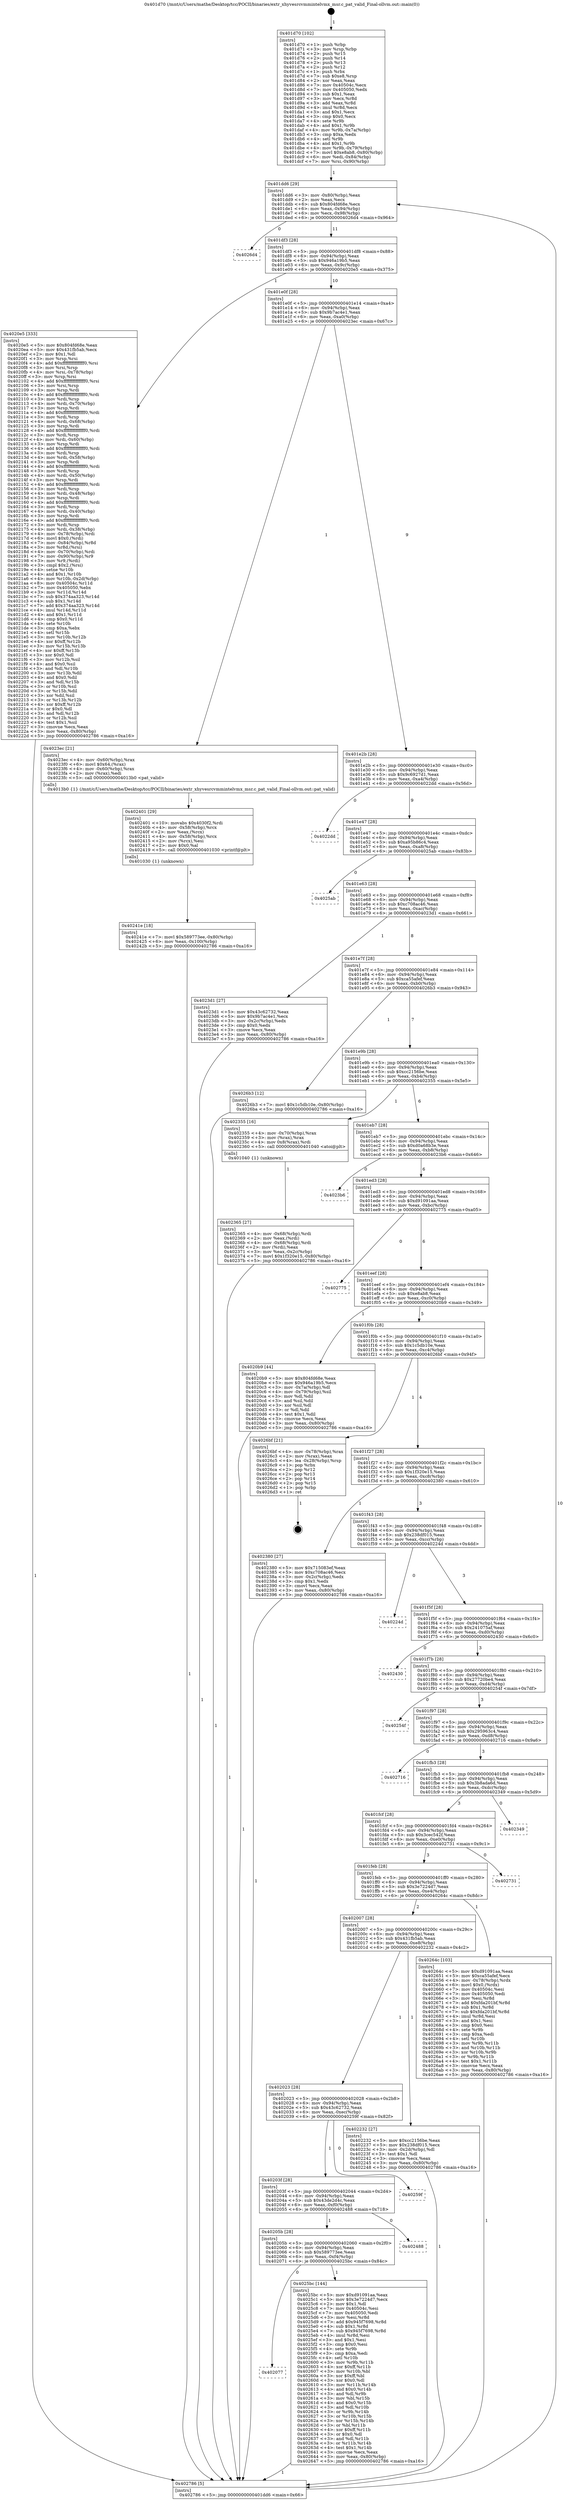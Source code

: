digraph "0x401d70" {
  label = "0x401d70 (/mnt/c/Users/mathe/Desktop/tcc/POCII/binaries/extr_xhyvesrcvmmintelvmx_msr.c_pat_valid_Final-ollvm.out::main(0))"
  labelloc = "t"
  node[shape=record]

  Entry [label="",width=0.3,height=0.3,shape=circle,fillcolor=black,style=filled]
  "0x401dd6" [label="{
     0x401dd6 [29]\l
     | [instrs]\l
     &nbsp;&nbsp;0x401dd6 \<+3\>: mov -0x80(%rbp),%eax\l
     &nbsp;&nbsp;0x401dd9 \<+2\>: mov %eax,%ecx\l
     &nbsp;&nbsp;0x401ddb \<+6\>: sub $0x804fd68e,%ecx\l
     &nbsp;&nbsp;0x401de1 \<+6\>: mov %eax,-0x94(%rbp)\l
     &nbsp;&nbsp;0x401de7 \<+6\>: mov %ecx,-0x98(%rbp)\l
     &nbsp;&nbsp;0x401ded \<+6\>: je 00000000004026d4 \<main+0x964\>\l
  }"]
  "0x4026d4" [label="{
     0x4026d4\l
  }", style=dashed]
  "0x401df3" [label="{
     0x401df3 [28]\l
     | [instrs]\l
     &nbsp;&nbsp;0x401df3 \<+5\>: jmp 0000000000401df8 \<main+0x88\>\l
     &nbsp;&nbsp;0x401df8 \<+6\>: mov -0x94(%rbp),%eax\l
     &nbsp;&nbsp;0x401dfe \<+5\>: sub $0x946a19b5,%eax\l
     &nbsp;&nbsp;0x401e03 \<+6\>: mov %eax,-0x9c(%rbp)\l
     &nbsp;&nbsp;0x401e09 \<+6\>: je 00000000004020e5 \<main+0x375\>\l
  }"]
  Exit [label="",width=0.3,height=0.3,shape=circle,fillcolor=black,style=filled,peripheries=2]
  "0x4020e5" [label="{
     0x4020e5 [333]\l
     | [instrs]\l
     &nbsp;&nbsp;0x4020e5 \<+5\>: mov $0x804fd68e,%eax\l
     &nbsp;&nbsp;0x4020ea \<+5\>: mov $0x431fb5ab,%ecx\l
     &nbsp;&nbsp;0x4020ef \<+2\>: mov $0x1,%dl\l
     &nbsp;&nbsp;0x4020f1 \<+3\>: mov %rsp,%rsi\l
     &nbsp;&nbsp;0x4020f4 \<+4\>: add $0xfffffffffffffff0,%rsi\l
     &nbsp;&nbsp;0x4020f8 \<+3\>: mov %rsi,%rsp\l
     &nbsp;&nbsp;0x4020fb \<+4\>: mov %rsi,-0x78(%rbp)\l
     &nbsp;&nbsp;0x4020ff \<+3\>: mov %rsp,%rsi\l
     &nbsp;&nbsp;0x402102 \<+4\>: add $0xfffffffffffffff0,%rsi\l
     &nbsp;&nbsp;0x402106 \<+3\>: mov %rsi,%rsp\l
     &nbsp;&nbsp;0x402109 \<+3\>: mov %rsp,%rdi\l
     &nbsp;&nbsp;0x40210c \<+4\>: add $0xfffffffffffffff0,%rdi\l
     &nbsp;&nbsp;0x402110 \<+3\>: mov %rdi,%rsp\l
     &nbsp;&nbsp;0x402113 \<+4\>: mov %rdi,-0x70(%rbp)\l
     &nbsp;&nbsp;0x402117 \<+3\>: mov %rsp,%rdi\l
     &nbsp;&nbsp;0x40211a \<+4\>: add $0xfffffffffffffff0,%rdi\l
     &nbsp;&nbsp;0x40211e \<+3\>: mov %rdi,%rsp\l
     &nbsp;&nbsp;0x402121 \<+4\>: mov %rdi,-0x68(%rbp)\l
     &nbsp;&nbsp;0x402125 \<+3\>: mov %rsp,%rdi\l
     &nbsp;&nbsp;0x402128 \<+4\>: add $0xfffffffffffffff0,%rdi\l
     &nbsp;&nbsp;0x40212c \<+3\>: mov %rdi,%rsp\l
     &nbsp;&nbsp;0x40212f \<+4\>: mov %rdi,-0x60(%rbp)\l
     &nbsp;&nbsp;0x402133 \<+3\>: mov %rsp,%rdi\l
     &nbsp;&nbsp;0x402136 \<+4\>: add $0xfffffffffffffff0,%rdi\l
     &nbsp;&nbsp;0x40213a \<+3\>: mov %rdi,%rsp\l
     &nbsp;&nbsp;0x40213d \<+4\>: mov %rdi,-0x58(%rbp)\l
     &nbsp;&nbsp;0x402141 \<+3\>: mov %rsp,%rdi\l
     &nbsp;&nbsp;0x402144 \<+4\>: add $0xfffffffffffffff0,%rdi\l
     &nbsp;&nbsp;0x402148 \<+3\>: mov %rdi,%rsp\l
     &nbsp;&nbsp;0x40214b \<+4\>: mov %rdi,-0x50(%rbp)\l
     &nbsp;&nbsp;0x40214f \<+3\>: mov %rsp,%rdi\l
     &nbsp;&nbsp;0x402152 \<+4\>: add $0xfffffffffffffff0,%rdi\l
     &nbsp;&nbsp;0x402156 \<+3\>: mov %rdi,%rsp\l
     &nbsp;&nbsp;0x402159 \<+4\>: mov %rdi,-0x48(%rbp)\l
     &nbsp;&nbsp;0x40215d \<+3\>: mov %rsp,%rdi\l
     &nbsp;&nbsp;0x402160 \<+4\>: add $0xfffffffffffffff0,%rdi\l
     &nbsp;&nbsp;0x402164 \<+3\>: mov %rdi,%rsp\l
     &nbsp;&nbsp;0x402167 \<+4\>: mov %rdi,-0x40(%rbp)\l
     &nbsp;&nbsp;0x40216b \<+3\>: mov %rsp,%rdi\l
     &nbsp;&nbsp;0x40216e \<+4\>: add $0xfffffffffffffff0,%rdi\l
     &nbsp;&nbsp;0x402172 \<+3\>: mov %rdi,%rsp\l
     &nbsp;&nbsp;0x402175 \<+4\>: mov %rdi,-0x38(%rbp)\l
     &nbsp;&nbsp;0x402179 \<+4\>: mov -0x78(%rbp),%rdi\l
     &nbsp;&nbsp;0x40217d \<+6\>: movl $0x0,(%rdi)\l
     &nbsp;&nbsp;0x402183 \<+7\>: mov -0x84(%rbp),%r8d\l
     &nbsp;&nbsp;0x40218a \<+3\>: mov %r8d,(%rsi)\l
     &nbsp;&nbsp;0x40218d \<+4\>: mov -0x70(%rbp),%rdi\l
     &nbsp;&nbsp;0x402191 \<+7\>: mov -0x90(%rbp),%r9\l
     &nbsp;&nbsp;0x402198 \<+3\>: mov %r9,(%rdi)\l
     &nbsp;&nbsp;0x40219b \<+3\>: cmpl $0x2,(%rsi)\l
     &nbsp;&nbsp;0x40219e \<+4\>: setne %r10b\l
     &nbsp;&nbsp;0x4021a2 \<+4\>: and $0x1,%r10b\l
     &nbsp;&nbsp;0x4021a6 \<+4\>: mov %r10b,-0x2d(%rbp)\l
     &nbsp;&nbsp;0x4021aa \<+8\>: mov 0x40504c,%r11d\l
     &nbsp;&nbsp;0x4021b2 \<+7\>: mov 0x405050,%ebx\l
     &nbsp;&nbsp;0x4021b9 \<+3\>: mov %r11d,%r14d\l
     &nbsp;&nbsp;0x4021bc \<+7\>: sub $0x374aa323,%r14d\l
     &nbsp;&nbsp;0x4021c3 \<+4\>: sub $0x1,%r14d\l
     &nbsp;&nbsp;0x4021c7 \<+7\>: add $0x374aa323,%r14d\l
     &nbsp;&nbsp;0x4021ce \<+4\>: imul %r14d,%r11d\l
     &nbsp;&nbsp;0x4021d2 \<+4\>: and $0x1,%r11d\l
     &nbsp;&nbsp;0x4021d6 \<+4\>: cmp $0x0,%r11d\l
     &nbsp;&nbsp;0x4021da \<+4\>: sete %r10b\l
     &nbsp;&nbsp;0x4021de \<+3\>: cmp $0xa,%ebx\l
     &nbsp;&nbsp;0x4021e1 \<+4\>: setl %r15b\l
     &nbsp;&nbsp;0x4021e5 \<+3\>: mov %r10b,%r12b\l
     &nbsp;&nbsp;0x4021e8 \<+4\>: xor $0xff,%r12b\l
     &nbsp;&nbsp;0x4021ec \<+3\>: mov %r15b,%r13b\l
     &nbsp;&nbsp;0x4021ef \<+4\>: xor $0xff,%r13b\l
     &nbsp;&nbsp;0x4021f3 \<+3\>: xor $0x0,%dl\l
     &nbsp;&nbsp;0x4021f6 \<+3\>: mov %r12b,%sil\l
     &nbsp;&nbsp;0x4021f9 \<+4\>: and $0x0,%sil\l
     &nbsp;&nbsp;0x4021fd \<+3\>: and %dl,%r10b\l
     &nbsp;&nbsp;0x402200 \<+3\>: mov %r13b,%dil\l
     &nbsp;&nbsp;0x402203 \<+4\>: and $0x0,%dil\l
     &nbsp;&nbsp;0x402207 \<+3\>: and %dl,%r15b\l
     &nbsp;&nbsp;0x40220a \<+3\>: or %r10b,%sil\l
     &nbsp;&nbsp;0x40220d \<+3\>: or %r15b,%dil\l
     &nbsp;&nbsp;0x402210 \<+3\>: xor %dil,%sil\l
     &nbsp;&nbsp;0x402213 \<+3\>: or %r13b,%r12b\l
     &nbsp;&nbsp;0x402216 \<+4\>: xor $0xff,%r12b\l
     &nbsp;&nbsp;0x40221a \<+3\>: or $0x0,%dl\l
     &nbsp;&nbsp;0x40221d \<+3\>: and %dl,%r12b\l
     &nbsp;&nbsp;0x402220 \<+3\>: or %r12b,%sil\l
     &nbsp;&nbsp;0x402223 \<+4\>: test $0x1,%sil\l
     &nbsp;&nbsp;0x402227 \<+3\>: cmovne %ecx,%eax\l
     &nbsp;&nbsp;0x40222a \<+3\>: mov %eax,-0x80(%rbp)\l
     &nbsp;&nbsp;0x40222d \<+5\>: jmp 0000000000402786 \<main+0xa16\>\l
  }"]
  "0x401e0f" [label="{
     0x401e0f [28]\l
     | [instrs]\l
     &nbsp;&nbsp;0x401e0f \<+5\>: jmp 0000000000401e14 \<main+0xa4\>\l
     &nbsp;&nbsp;0x401e14 \<+6\>: mov -0x94(%rbp),%eax\l
     &nbsp;&nbsp;0x401e1a \<+5\>: sub $0x9b7ac4e1,%eax\l
     &nbsp;&nbsp;0x401e1f \<+6\>: mov %eax,-0xa0(%rbp)\l
     &nbsp;&nbsp;0x401e25 \<+6\>: je 00000000004023ec \<main+0x67c\>\l
  }"]
  "0x402077" [label="{
     0x402077\l
  }", style=dashed]
  "0x4023ec" [label="{
     0x4023ec [21]\l
     | [instrs]\l
     &nbsp;&nbsp;0x4023ec \<+4\>: mov -0x60(%rbp),%rax\l
     &nbsp;&nbsp;0x4023f0 \<+6\>: movl $0x64,(%rax)\l
     &nbsp;&nbsp;0x4023f6 \<+4\>: mov -0x60(%rbp),%rax\l
     &nbsp;&nbsp;0x4023fa \<+2\>: mov (%rax),%edi\l
     &nbsp;&nbsp;0x4023fc \<+5\>: call 00000000004013b0 \<pat_valid\>\l
     | [calls]\l
     &nbsp;&nbsp;0x4013b0 \{1\} (/mnt/c/Users/mathe/Desktop/tcc/POCII/binaries/extr_xhyvesrcvmmintelvmx_msr.c_pat_valid_Final-ollvm.out::pat_valid)\l
  }"]
  "0x401e2b" [label="{
     0x401e2b [28]\l
     | [instrs]\l
     &nbsp;&nbsp;0x401e2b \<+5\>: jmp 0000000000401e30 \<main+0xc0\>\l
     &nbsp;&nbsp;0x401e30 \<+6\>: mov -0x94(%rbp),%eax\l
     &nbsp;&nbsp;0x401e36 \<+5\>: sub $0x9c6927d1,%eax\l
     &nbsp;&nbsp;0x401e3b \<+6\>: mov %eax,-0xa4(%rbp)\l
     &nbsp;&nbsp;0x401e41 \<+6\>: je 00000000004022dd \<main+0x56d\>\l
  }"]
  "0x4025bc" [label="{
     0x4025bc [144]\l
     | [instrs]\l
     &nbsp;&nbsp;0x4025bc \<+5\>: mov $0xd91091aa,%eax\l
     &nbsp;&nbsp;0x4025c1 \<+5\>: mov $0x3e7224d7,%ecx\l
     &nbsp;&nbsp;0x4025c6 \<+2\>: mov $0x1,%dl\l
     &nbsp;&nbsp;0x4025c8 \<+7\>: mov 0x40504c,%esi\l
     &nbsp;&nbsp;0x4025cf \<+7\>: mov 0x405050,%edi\l
     &nbsp;&nbsp;0x4025d6 \<+3\>: mov %esi,%r8d\l
     &nbsp;&nbsp;0x4025d9 \<+7\>: add $0x945f7698,%r8d\l
     &nbsp;&nbsp;0x4025e0 \<+4\>: sub $0x1,%r8d\l
     &nbsp;&nbsp;0x4025e4 \<+7\>: sub $0x945f7698,%r8d\l
     &nbsp;&nbsp;0x4025eb \<+4\>: imul %r8d,%esi\l
     &nbsp;&nbsp;0x4025ef \<+3\>: and $0x1,%esi\l
     &nbsp;&nbsp;0x4025f2 \<+3\>: cmp $0x0,%esi\l
     &nbsp;&nbsp;0x4025f5 \<+4\>: sete %r9b\l
     &nbsp;&nbsp;0x4025f9 \<+3\>: cmp $0xa,%edi\l
     &nbsp;&nbsp;0x4025fc \<+4\>: setl %r10b\l
     &nbsp;&nbsp;0x402600 \<+3\>: mov %r9b,%r11b\l
     &nbsp;&nbsp;0x402603 \<+4\>: xor $0xff,%r11b\l
     &nbsp;&nbsp;0x402607 \<+3\>: mov %r10b,%bl\l
     &nbsp;&nbsp;0x40260a \<+3\>: xor $0xff,%bl\l
     &nbsp;&nbsp;0x40260d \<+3\>: xor $0x0,%dl\l
     &nbsp;&nbsp;0x402610 \<+3\>: mov %r11b,%r14b\l
     &nbsp;&nbsp;0x402613 \<+4\>: and $0x0,%r14b\l
     &nbsp;&nbsp;0x402617 \<+3\>: and %dl,%r9b\l
     &nbsp;&nbsp;0x40261a \<+3\>: mov %bl,%r15b\l
     &nbsp;&nbsp;0x40261d \<+4\>: and $0x0,%r15b\l
     &nbsp;&nbsp;0x402621 \<+3\>: and %dl,%r10b\l
     &nbsp;&nbsp;0x402624 \<+3\>: or %r9b,%r14b\l
     &nbsp;&nbsp;0x402627 \<+3\>: or %r10b,%r15b\l
     &nbsp;&nbsp;0x40262a \<+3\>: xor %r15b,%r14b\l
     &nbsp;&nbsp;0x40262d \<+3\>: or %bl,%r11b\l
     &nbsp;&nbsp;0x402630 \<+4\>: xor $0xff,%r11b\l
     &nbsp;&nbsp;0x402634 \<+3\>: or $0x0,%dl\l
     &nbsp;&nbsp;0x402637 \<+3\>: and %dl,%r11b\l
     &nbsp;&nbsp;0x40263a \<+3\>: or %r11b,%r14b\l
     &nbsp;&nbsp;0x40263d \<+4\>: test $0x1,%r14b\l
     &nbsp;&nbsp;0x402641 \<+3\>: cmovne %ecx,%eax\l
     &nbsp;&nbsp;0x402644 \<+3\>: mov %eax,-0x80(%rbp)\l
     &nbsp;&nbsp;0x402647 \<+5\>: jmp 0000000000402786 \<main+0xa16\>\l
  }"]
  "0x4022dd" [label="{
     0x4022dd\l
  }", style=dashed]
  "0x401e47" [label="{
     0x401e47 [28]\l
     | [instrs]\l
     &nbsp;&nbsp;0x401e47 \<+5\>: jmp 0000000000401e4c \<main+0xdc\>\l
     &nbsp;&nbsp;0x401e4c \<+6\>: mov -0x94(%rbp),%eax\l
     &nbsp;&nbsp;0x401e52 \<+5\>: sub $0xa95b86c4,%eax\l
     &nbsp;&nbsp;0x401e57 \<+6\>: mov %eax,-0xa8(%rbp)\l
     &nbsp;&nbsp;0x401e5d \<+6\>: je 00000000004025ab \<main+0x83b\>\l
  }"]
  "0x40205b" [label="{
     0x40205b [28]\l
     | [instrs]\l
     &nbsp;&nbsp;0x40205b \<+5\>: jmp 0000000000402060 \<main+0x2f0\>\l
     &nbsp;&nbsp;0x402060 \<+6\>: mov -0x94(%rbp),%eax\l
     &nbsp;&nbsp;0x402066 \<+5\>: sub $0x589773ee,%eax\l
     &nbsp;&nbsp;0x40206b \<+6\>: mov %eax,-0xf4(%rbp)\l
     &nbsp;&nbsp;0x402071 \<+6\>: je 00000000004025bc \<main+0x84c\>\l
  }"]
  "0x4025ab" [label="{
     0x4025ab\l
  }", style=dashed]
  "0x401e63" [label="{
     0x401e63 [28]\l
     | [instrs]\l
     &nbsp;&nbsp;0x401e63 \<+5\>: jmp 0000000000401e68 \<main+0xf8\>\l
     &nbsp;&nbsp;0x401e68 \<+6\>: mov -0x94(%rbp),%eax\l
     &nbsp;&nbsp;0x401e6e \<+5\>: sub $0xc708ac46,%eax\l
     &nbsp;&nbsp;0x401e73 \<+6\>: mov %eax,-0xac(%rbp)\l
     &nbsp;&nbsp;0x401e79 \<+6\>: je 00000000004023d1 \<main+0x661\>\l
  }"]
  "0x402488" [label="{
     0x402488\l
  }", style=dashed]
  "0x4023d1" [label="{
     0x4023d1 [27]\l
     | [instrs]\l
     &nbsp;&nbsp;0x4023d1 \<+5\>: mov $0x43c62732,%eax\l
     &nbsp;&nbsp;0x4023d6 \<+5\>: mov $0x9b7ac4e1,%ecx\l
     &nbsp;&nbsp;0x4023db \<+3\>: mov -0x2c(%rbp),%edx\l
     &nbsp;&nbsp;0x4023de \<+3\>: cmp $0x0,%edx\l
     &nbsp;&nbsp;0x4023e1 \<+3\>: cmove %ecx,%eax\l
     &nbsp;&nbsp;0x4023e4 \<+3\>: mov %eax,-0x80(%rbp)\l
     &nbsp;&nbsp;0x4023e7 \<+5\>: jmp 0000000000402786 \<main+0xa16\>\l
  }"]
  "0x401e7f" [label="{
     0x401e7f [28]\l
     | [instrs]\l
     &nbsp;&nbsp;0x401e7f \<+5\>: jmp 0000000000401e84 \<main+0x114\>\l
     &nbsp;&nbsp;0x401e84 \<+6\>: mov -0x94(%rbp),%eax\l
     &nbsp;&nbsp;0x401e8a \<+5\>: sub $0xca55afef,%eax\l
     &nbsp;&nbsp;0x401e8f \<+6\>: mov %eax,-0xb0(%rbp)\l
     &nbsp;&nbsp;0x401e95 \<+6\>: je 00000000004026b3 \<main+0x943\>\l
  }"]
  "0x40203f" [label="{
     0x40203f [28]\l
     | [instrs]\l
     &nbsp;&nbsp;0x40203f \<+5\>: jmp 0000000000402044 \<main+0x2d4\>\l
     &nbsp;&nbsp;0x402044 \<+6\>: mov -0x94(%rbp),%eax\l
     &nbsp;&nbsp;0x40204a \<+5\>: sub $0x43de2d4c,%eax\l
     &nbsp;&nbsp;0x40204f \<+6\>: mov %eax,-0xf0(%rbp)\l
     &nbsp;&nbsp;0x402055 \<+6\>: je 0000000000402488 \<main+0x718\>\l
  }"]
  "0x4026b3" [label="{
     0x4026b3 [12]\l
     | [instrs]\l
     &nbsp;&nbsp;0x4026b3 \<+7\>: movl $0x1c5db10e,-0x80(%rbp)\l
     &nbsp;&nbsp;0x4026ba \<+5\>: jmp 0000000000402786 \<main+0xa16\>\l
  }"]
  "0x401e9b" [label="{
     0x401e9b [28]\l
     | [instrs]\l
     &nbsp;&nbsp;0x401e9b \<+5\>: jmp 0000000000401ea0 \<main+0x130\>\l
     &nbsp;&nbsp;0x401ea0 \<+6\>: mov -0x94(%rbp),%eax\l
     &nbsp;&nbsp;0x401ea6 \<+5\>: sub $0xcc2156be,%eax\l
     &nbsp;&nbsp;0x401eab \<+6\>: mov %eax,-0xb4(%rbp)\l
     &nbsp;&nbsp;0x401eb1 \<+6\>: je 0000000000402355 \<main+0x5e5\>\l
  }"]
  "0x40259f" [label="{
     0x40259f\l
  }", style=dashed]
  "0x402355" [label="{
     0x402355 [16]\l
     | [instrs]\l
     &nbsp;&nbsp;0x402355 \<+4\>: mov -0x70(%rbp),%rax\l
     &nbsp;&nbsp;0x402359 \<+3\>: mov (%rax),%rax\l
     &nbsp;&nbsp;0x40235c \<+4\>: mov 0x8(%rax),%rdi\l
     &nbsp;&nbsp;0x402360 \<+5\>: call 0000000000401040 \<atoi@plt\>\l
     | [calls]\l
     &nbsp;&nbsp;0x401040 \{1\} (unknown)\l
  }"]
  "0x401eb7" [label="{
     0x401eb7 [28]\l
     | [instrs]\l
     &nbsp;&nbsp;0x401eb7 \<+5\>: jmp 0000000000401ebc \<main+0x14c\>\l
     &nbsp;&nbsp;0x401ebc \<+6\>: mov -0x94(%rbp),%eax\l
     &nbsp;&nbsp;0x401ec2 \<+5\>: sub $0xd0a68b3e,%eax\l
     &nbsp;&nbsp;0x401ec7 \<+6\>: mov %eax,-0xb8(%rbp)\l
     &nbsp;&nbsp;0x401ecd \<+6\>: je 00000000004023b6 \<main+0x646\>\l
  }"]
  "0x40241e" [label="{
     0x40241e [18]\l
     | [instrs]\l
     &nbsp;&nbsp;0x40241e \<+7\>: movl $0x589773ee,-0x80(%rbp)\l
     &nbsp;&nbsp;0x402425 \<+6\>: mov %eax,-0x100(%rbp)\l
     &nbsp;&nbsp;0x40242b \<+5\>: jmp 0000000000402786 \<main+0xa16\>\l
  }"]
  "0x4023b6" [label="{
     0x4023b6\l
  }", style=dashed]
  "0x401ed3" [label="{
     0x401ed3 [28]\l
     | [instrs]\l
     &nbsp;&nbsp;0x401ed3 \<+5\>: jmp 0000000000401ed8 \<main+0x168\>\l
     &nbsp;&nbsp;0x401ed8 \<+6\>: mov -0x94(%rbp),%eax\l
     &nbsp;&nbsp;0x401ede \<+5\>: sub $0xd91091aa,%eax\l
     &nbsp;&nbsp;0x401ee3 \<+6\>: mov %eax,-0xbc(%rbp)\l
     &nbsp;&nbsp;0x401ee9 \<+6\>: je 0000000000402775 \<main+0xa05\>\l
  }"]
  "0x402401" [label="{
     0x402401 [29]\l
     | [instrs]\l
     &nbsp;&nbsp;0x402401 \<+10\>: movabs $0x4030f2,%rdi\l
     &nbsp;&nbsp;0x40240b \<+4\>: mov -0x58(%rbp),%rcx\l
     &nbsp;&nbsp;0x40240f \<+2\>: mov %eax,(%rcx)\l
     &nbsp;&nbsp;0x402411 \<+4\>: mov -0x58(%rbp),%rcx\l
     &nbsp;&nbsp;0x402415 \<+2\>: mov (%rcx),%esi\l
     &nbsp;&nbsp;0x402417 \<+2\>: mov $0x0,%al\l
     &nbsp;&nbsp;0x402419 \<+5\>: call 0000000000401030 \<printf@plt\>\l
     | [calls]\l
     &nbsp;&nbsp;0x401030 \{1\} (unknown)\l
  }"]
  "0x402775" [label="{
     0x402775\l
  }", style=dashed]
  "0x401eef" [label="{
     0x401eef [28]\l
     | [instrs]\l
     &nbsp;&nbsp;0x401eef \<+5\>: jmp 0000000000401ef4 \<main+0x184\>\l
     &nbsp;&nbsp;0x401ef4 \<+6\>: mov -0x94(%rbp),%eax\l
     &nbsp;&nbsp;0x401efa \<+5\>: sub $0xe8ab8,%eax\l
     &nbsp;&nbsp;0x401eff \<+6\>: mov %eax,-0xc0(%rbp)\l
     &nbsp;&nbsp;0x401f05 \<+6\>: je 00000000004020b9 \<main+0x349\>\l
  }"]
  "0x402365" [label="{
     0x402365 [27]\l
     | [instrs]\l
     &nbsp;&nbsp;0x402365 \<+4\>: mov -0x68(%rbp),%rdi\l
     &nbsp;&nbsp;0x402369 \<+2\>: mov %eax,(%rdi)\l
     &nbsp;&nbsp;0x40236b \<+4\>: mov -0x68(%rbp),%rdi\l
     &nbsp;&nbsp;0x40236f \<+2\>: mov (%rdi),%eax\l
     &nbsp;&nbsp;0x402371 \<+3\>: mov %eax,-0x2c(%rbp)\l
     &nbsp;&nbsp;0x402374 \<+7\>: movl $0x1f320e15,-0x80(%rbp)\l
     &nbsp;&nbsp;0x40237b \<+5\>: jmp 0000000000402786 \<main+0xa16\>\l
  }"]
  "0x4020b9" [label="{
     0x4020b9 [44]\l
     | [instrs]\l
     &nbsp;&nbsp;0x4020b9 \<+5\>: mov $0x804fd68e,%eax\l
     &nbsp;&nbsp;0x4020be \<+5\>: mov $0x946a19b5,%ecx\l
     &nbsp;&nbsp;0x4020c3 \<+3\>: mov -0x7a(%rbp),%dl\l
     &nbsp;&nbsp;0x4020c6 \<+4\>: mov -0x79(%rbp),%sil\l
     &nbsp;&nbsp;0x4020ca \<+3\>: mov %dl,%dil\l
     &nbsp;&nbsp;0x4020cd \<+3\>: and %sil,%dil\l
     &nbsp;&nbsp;0x4020d0 \<+3\>: xor %sil,%dl\l
     &nbsp;&nbsp;0x4020d3 \<+3\>: or %dl,%dil\l
     &nbsp;&nbsp;0x4020d6 \<+4\>: test $0x1,%dil\l
     &nbsp;&nbsp;0x4020da \<+3\>: cmovne %ecx,%eax\l
     &nbsp;&nbsp;0x4020dd \<+3\>: mov %eax,-0x80(%rbp)\l
     &nbsp;&nbsp;0x4020e0 \<+5\>: jmp 0000000000402786 \<main+0xa16\>\l
  }"]
  "0x401f0b" [label="{
     0x401f0b [28]\l
     | [instrs]\l
     &nbsp;&nbsp;0x401f0b \<+5\>: jmp 0000000000401f10 \<main+0x1a0\>\l
     &nbsp;&nbsp;0x401f10 \<+6\>: mov -0x94(%rbp),%eax\l
     &nbsp;&nbsp;0x401f16 \<+5\>: sub $0x1c5db10e,%eax\l
     &nbsp;&nbsp;0x401f1b \<+6\>: mov %eax,-0xc4(%rbp)\l
     &nbsp;&nbsp;0x401f21 \<+6\>: je 00000000004026bf \<main+0x94f\>\l
  }"]
  "0x402786" [label="{
     0x402786 [5]\l
     | [instrs]\l
     &nbsp;&nbsp;0x402786 \<+5\>: jmp 0000000000401dd6 \<main+0x66\>\l
  }"]
  "0x401d70" [label="{
     0x401d70 [102]\l
     | [instrs]\l
     &nbsp;&nbsp;0x401d70 \<+1\>: push %rbp\l
     &nbsp;&nbsp;0x401d71 \<+3\>: mov %rsp,%rbp\l
     &nbsp;&nbsp;0x401d74 \<+2\>: push %r15\l
     &nbsp;&nbsp;0x401d76 \<+2\>: push %r14\l
     &nbsp;&nbsp;0x401d78 \<+2\>: push %r13\l
     &nbsp;&nbsp;0x401d7a \<+2\>: push %r12\l
     &nbsp;&nbsp;0x401d7c \<+1\>: push %rbx\l
     &nbsp;&nbsp;0x401d7d \<+7\>: sub $0xe8,%rsp\l
     &nbsp;&nbsp;0x401d84 \<+2\>: xor %eax,%eax\l
     &nbsp;&nbsp;0x401d86 \<+7\>: mov 0x40504c,%ecx\l
     &nbsp;&nbsp;0x401d8d \<+7\>: mov 0x405050,%edx\l
     &nbsp;&nbsp;0x401d94 \<+3\>: sub $0x1,%eax\l
     &nbsp;&nbsp;0x401d97 \<+3\>: mov %ecx,%r8d\l
     &nbsp;&nbsp;0x401d9a \<+3\>: add %eax,%r8d\l
     &nbsp;&nbsp;0x401d9d \<+4\>: imul %r8d,%ecx\l
     &nbsp;&nbsp;0x401da1 \<+3\>: and $0x1,%ecx\l
     &nbsp;&nbsp;0x401da4 \<+3\>: cmp $0x0,%ecx\l
     &nbsp;&nbsp;0x401da7 \<+4\>: sete %r9b\l
     &nbsp;&nbsp;0x401dab \<+4\>: and $0x1,%r9b\l
     &nbsp;&nbsp;0x401daf \<+4\>: mov %r9b,-0x7a(%rbp)\l
     &nbsp;&nbsp;0x401db3 \<+3\>: cmp $0xa,%edx\l
     &nbsp;&nbsp;0x401db6 \<+4\>: setl %r9b\l
     &nbsp;&nbsp;0x401dba \<+4\>: and $0x1,%r9b\l
     &nbsp;&nbsp;0x401dbe \<+4\>: mov %r9b,-0x79(%rbp)\l
     &nbsp;&nbsp;0x401dc2 \<+7\>: movl $0xe8ab8,-0x80(%rbp)\l
     &nbsp;&nbsp;0x401dc9 \<+6\>: mov %edi,-0x84(%rbp)\l
     &nbsp;&nbsp;0x401dcf \<+7\>: mov %rsi,-0x90(%rbp)\l
  }"]
  "0x402023" [label="{
     0x402023 [28]\l
     | [instrs]\l
     &nbsp;&nbsp;0x402023 \<+5\>: jmp 0000000000402028 \<main+0x2b8\>\l
     &nbsp;&nbsp;0x402028 \<+6\>: mov -0x94(%rbp),%eax\l
     &nbsp;&nbsp;0x40202e \<+5\>: sub $0x43c62732,%eax\l
     &nbsp;&nbsp;0x402033 \<+6\>: mov %eax,-0xec(%rbp)\l
     &nbsp;&nbsp;0x402039 \<+6\>: je 000000000040259f \<main+0x82f\>\l
  }"]
  "0x402232" [label="{
     0x402232 [27]\l
     | [instrs]\l
     &nbsp;&nbsp;0x402232 \<+5\>: mov $0xcc2156be,%eax\l
     &nbsp;&nbsp;0x402237 \<+5\>: mov $0x238df015,%ecx\l
     &nbsp;&nbsp;0x40223c \<+3\>: mov -0x2d(%rbp),%dl\l
     &nbsp;&nbsp;0x40223f \<+3\>: test $0x1,%dl\l
     &nbsp;&nbsp;0x402242 \<+3\>: cmovne %ecx,%eax\l
     &nbsp;&nbsp;0x402245 \<+3\>: mov %eax,-0x80(%rbp)\l
     &nbsp;&nbsp;0x402248 \<+5\>: jmp 0000000000402786 \<main+0xa16\>\l
  }"]
  "0x4026bf" [label="{
     0x4026bf [21]\l
     | [instrs]\l
     &nbsp;&nbsp;0x4026bf \<+4\>: mov -0x78(%rbp),%rax\l
     &nbsp;&nbsp;0x4026c3 \<+2\>: mov (%rax),%eax\l
     &nbsp;&nbsp;0x4026c5 \<+4\>: lea -0x28(%rbp),%rsp\l
     &nbsp;&nbsp;0x4026c9 \<+1\>: pop %rbx\l
     &nbsp;&nbsp;0x4026ca \<+2\>: pop %r12\l
     &nbsp;&nbsp;0x4026cc \<+2\>: pop %r13\l
     &nbsp;&nbsp;0x4026ce \<+2\>: pop %r14\l
     &nbsp;&nbsp;0x4026d0 \<+2\>: pop %r15\l
     &nbsp;&nbsp;0x4026d2 \<+1\>: pop %rbp\l
     &nbsp;&nbsp;0x4026d3 \<+1\>: ret\l
  }"]
  "0x401f27" [label="{
     0x401f27 [28]\l
     | [instrs]\l
     &nbsp;&nbsp;0x401f27 \<+5\>: jmp 0000000000401f2c \<main+0x1bc\>\l
     &nbsp;&nbsp;0x401f2c \<+6\>: mov -0x94(%rbp),%eax\l
     &nbsp;&nbsp;0x401f32 \<+5\>: sub $0x1f320e15,%eax\l
     &nbsp;&nbsp;0x401f37 \<+6\>: mov %eax,-0xc8(%rbp)\l
     &nbsp;&nbsp;0x401f3d \<+6\>: je 0000000000402380 \<main+0x610\>\l
  }"]
  "0x402007" [label="{
     0x402007 [28]\l
     | [instrs]\l
     &nbsp;&nbsp;0x402007 \<+5\>: jmp 000000000040200c \<main+0x29c\>\l
     &nbsp;&nbsp;0x40200c \<+6\>: mov -0x94(%rbp),%eax\l
     &nbsp;&nbsp;0x402012 \<+5\>: sub $0x431fb5ab,%eax\l
     &nbsp;&nbsp;0x402017 \<+6\>: mov %eax,-0xe8(%rbp)\l
     &nbsp;&nbsp;0x40201d \<+6\>: je 0000000000402232 \<main+0x4c2\>\l
  }"]
  "0x402380" [label="{
     0x402380 [27]\l
     | [instrs]\l
     &nbsp;&nbsp;0x402380 \<+5\>: mov $0x715083ef,%eax\l
     &nbsp;&nbsp;0x402385 \<+5\>: mov $0xc708ac46,%ecx\l
     &nbsp;&nbsp;0x40238a \<+3\>: mov -0x2c(%rbp),%edx\l
     &nbsp;&nbsp;0x40238d \<+3\>: cmp $0x1,%edx\l
     &nbsp;&nbsp;0x402390 \<+3\>: cmovl %ecx,%eax\l
     &nbsp;&nbsp;0x402393 \<+3\>: mov %eax,-0x80(%rbp)\l
     &nbsp;&nbsp;0x402396 \<+5\>: jmp 0000000000402786 \<main+0xa16\>\l
  }"]
  "0x401f43" [label="{
     0x401f43 [28]\l
     | [instrs]\l
     &nbsp;&nbsp;0x401f43 \<+5\>: jmp 0000000000401f48 \<main+0x1d8\>\l
     &nbsp;&nbsp;0x401f48 \<+6\>: mov -0x94(%rbp),%eax\l
     &nbsp;&nbsp;0x401f4e \<+5\>: sub $0x238df015,%eax\l
     &nbsp;&nbsp;0x401f53 \<+6\>: mov %eax,-0xcc(%rbp)\l
     &nbsp;&nbsp;0x401f59 \<+6\>: je 000000000040224d \<main+0x4dd\>\l
  }"]
  "0x40264c" [label="{
     0x40264c [103]\l
     | [instrs]\l
     &nbsp;&nbsp;0x40264c \<+5\>: mov $0xd91091aa,%eax\l
     &nbsp;&nbsp;0x402651 \<+5\>: mov $0xca55afef,%ecx\l
     &nbsp;&nbsp;0x402656 \<+4\>: mov -0x78(%rbp),%rdx\l
     &nbsp;&nbsp;0x40265a \<+6\>: movl $0x0,(%rdx)\l
     &nbsp;&nbsp;0x402660 \<+7\>: mov 0x40504c,%esi\l
     &nbsp;&nbsp;0x402667 \<+7\>: mov 0x405050,%edi\l
     &nbsp;&nbsp;0x40266e \<+3\>: mov %esi,%r8d\l
     &nbsp;&nbsp;0x402671 \<+7\>: add $0xfda201bf,%r8d\l
     &nbsp;&nbsp;0x402678 \<+4\>: sub $0x1,%r8d\l
     &nbsp;&nbsp;0x40267c \<+7\>: sub $0xfda201bf,%r8d\l
     &nbsp;&nbsp;0x402683 \<+4\>: imul %r8d,%esi\l
     &nbsp;&nbsp;0x402687 \<+3\>: and $0x1,%esi\l
     &nbsp;&nbsp;0x40268a \<+3\>: cmp $0x0,%esi\l
     &nbsp;&nbsp;0x40268d \<+4\>: sete %r9b\l
     &nbsp;&nbsp;0x402691 \<+3\>: cmp $0xa,%edi\l
     &nbsp;&nbsp;0x402694 \<+4\>: setl %r10b\l
     &nbsp;&nbsp;0x402698 \<+3\>: mov %r9b,%r11b\l
     &nbsp;&nbsp;0x40269b \<+3\>: and %r10b,%r11b\l
     &nbsp;&nbsp;0x40269e \<+3\>: xor %r10b,%r9b\l
     &nbsp;&nbsp;0x4026a1 \<+3\>: or %r9b,%r11b\l
     &nbsp;&nbsp;0x4026a4 \<+4\>: test $0x1,%r11b\l
     &nbsp;&nbsp;0x4026a8 \<+3\>: cmovne %ecx,%eax\l
     &nbsp;&nbsp;0x4026ab \<+3\>: mov %eax,-0x80(%rbp)\l
     &nbsp;&nbsp;0x4026ae \<+5\>: jmp 0000000000402786 \<main+0xa16\>\l
  }"]
  "0x40224d" [label="{
     0x40224d\l
  }", style=dashed]
  "0x401f5f" [label="{
     0x401f5f [28]\l
     | [instrs]\l
     &nbsp;&nbsp;0x401f5f \<+5\>: jmp 0000000000401f64 \<main+0x1f4\>\l
     &nbsp;&nbsp;0x401f64 \<+6\>: mov -0x94(%rbp),%eax\l
     &nbsp;&nbsp;0x401f6a \<+5\>: sub $0x241075af,%eax\l
     &nbsp;&nbsp;0x401f6f \<+6\>: mov %eax,-0xd0(%rbp)\l
     &nbsp;&nbsp;0x401f75 \<+6\>: je 0000000000402430 \<main+0x6c0\>\l
  }"]
  "0x401feb" [label="{
     0x401feb [28]\l
     | [instrs]\l
     &nbsp;&nbsp;0x401feb \<+5\>: jmp 0000000000401ff0 \<main+0x280\>\l
     &nbsp;&nbsp;0x401ff0 \<+6\>: mov -0x94(%rbp),%eax\l
     &nbsp;&nbsp;0x401ff6 \<+5\>: sub $0x3e7224d7,%eax\l
     &nbsp;&nbsp;0x401ffb \<+6\>: mov %eax,-0xe4(%rbp)\l
     &nbsp;&nbsp;0x402001 \<+6\>: je 000000000040264c \<main+0x8dc\>\l
  }"]
  "0x402430" [label="{
     0x402430\l
  }", style=dashed]
  "0x401f7b" [label="{
     0x401f7b [28]\l
     | [instrs]\l
     &nbsp;&nbsp;0x401f7b \<+5\>: jmp 0000000000401f80 \<main+0x210\>\l
     &nbsp;&nbsp;0x401f80 \<+6\>: mov -0x94(%rbp),%eax\l
     &nbsp;&nbsp;0x401f86 \<+5\>: sub $0x27720be4,%eax\l
     &nbsp;&nbsp;0x401f8b \<+6\>: mov %eax,-0xd4(%rbp)\l
     &nbsp;&nbsp;0x401f91 \<+6\>: je 000000000040254f \<main+0x7df\>\l
  }"]
  "0x402731" [label="{
     0x402731\l
  }", style=dashed]
  "0x40254f" [label="{
     0x40254f\l
  }", style=dashed]
  "0x401f97" [label="{
     0x401f97 [28]\l
     | [instrs]\l
     &nbsp;&nbsp;0x401f97 \<+5\>: jmp 0000000000401f9c \<main+0x22c\>\l
     &nbsp;&nbsp;0x401f9c \<+6\>: mov -0x94(%rbp),%eax\l
     &nbsp;&nbsp;0x401fa2 \<+5\>: sub $0x295963c4,%eax\l
     &nbsp;&nbsp;0x401fa7 \<+6\>: mov %eax,-0xd8(%rbp)\l
     &nbsp;&nbsp;0x401fad \<+6\>: je 0000000000402716 \<main+0x9a6\>\l
  }"]
  "0x401fcf" [label="{
     0x401fcf [28]\l
     | [instrs]\l
     &nbsp;&nbsp;0x401fcf \<+5\>: jmp 0000000000401fd4 \<main+0x264\>\l
     &nbsp;&nbsp;0x401fd4 \<+6\>: mov -0x94(%rbp),%eax\l
     &nbsp;&nbsp;0x401fda \<+5\>: sub $0x3cec542f,%eax\l
     &nbsp;&nbsp;0x401fdf \<+6\>: mov %eax,-0xe0(%rbp)\l
     &nbsp;&nbsp;0x401fe5 \<+6\>: je 0000000000402731 \<main+0x9c1\>\l
  }"]
  "0x402716" [label="{
     0x402716\l
  }", style=dashed]
  "0x401fb3" [label="{
     0x401fb3 [28]\l
     | [instrs]\l
     &nbsp;&nbsp;0x401fb3 \<+5\>: jmp 0000000000401fb8 \<main+0x248\>\l
     &nbsp;&nbsp;0x401fb8 \<+6\>: mov -0x94(%rbp),%eax\l
     &nbsp;&nbsp;0x401fbe \<+5\>: sub $0x3b8ada6d,%eax\l
     &nbsp;&nbsp;0x401fc3 \<+6\>: mov %eax,-0xdc(%rbp)\l
     &nbsp;&nbsp;0x401fc9 \<+6\>: je 0000000000402349 \<main+0x5d9\>\l
  }"]
  "0x402349" [label="{
     0x402349\l
  }", style=dashed]
  Entry -> "0x401d70" [label=" 1"]
  "0x401dd6" -> "0x4026d4" [label=" 0"]
  "0x401dd6" -> "0x401df3" [label=" 11"]
  "0x4026bf" -> Exit [label=" 1"]
  "0x401df3" -> "0x4020e5" [label=" 1"]
  "0x401df3" -> "0x401e0f" [label=" 10"]
  "0x4026b3" -> "0x402786" [label=" 1"]
  "0x401e0f" -> "0x4023ec" [label=" 1"]
  "0x401e0f" -> "0x401e2b" [label=" 9"]
  "0x40264c" -> "0x402786" [label=" 1"]
  "0x401e2b" -> "0x4022dd" [label=" 0"]
  "0x401e2b" -> "0x401e47" [label=" 9"]
  "0x4025bc" -> "0x402786" [label=" 1"]
  "0x401e47" -> "0x4025ab" [label=" 0"]
  "0x401e47" -> "0x401e63" [label=" 9"]
  "0x40205b" -> "0x4025bc" [label=" 1"]
  "0x401e63" -> "0x4023d1" [label=" 1"]
  "0x401e63" -> "0x401e7f" [label=" 8"]
  "0x40205b" -> "0x402077" [label=" 0"]
  "0x401e7f" -> "0x4026b3" [label=" 1"]
  "0x401e7f" -> "0x401e9b" [label=" 7"]
  "0x40203f" -> "0x402488" [label=" 0"]
  "0x401e9b" -> "0x402355" [label=" 1"]
  "0x401e9b" -> "0x401eb7" [label=" 6"]
  "0x40203f" -> "0x40205b" [label=" 1"]
  "0x401eb7" -> "0x4023b6" [label=" 0"]
  "0x401eb7" -> "0x401ed3" [label=" 6"]
  "0x402023" -> "0x40259f" [label=" 0"]
  "0x401ed3" -> "0x402775" [label=" 0"]
  "0x401ed3" -> "0x401eef" [label=" 6"]
  "0x402023" -> "0x40203f" [label=" 1"]
  "0x401eef" -> "0x4020b9" [label=" 1"]
  "0x401eef" -> "0x401f0b" [label=" 5"]
  "0x4020b9" -> "0x402786" [label=" 1"]
  "0x401d70" -> "0x401dd6" [label=" 1"]
  "0x402786" -> "0x401dd6" [label=" 10"]
  "0x40241e" -> "0x402786" [label=" 1"]
  "0x4020e5" -> "0x402786" [label=" 1"]
  "0x402401" -> "0x40241e" [label=" 1"]
  "0x401f0b" -> "0x4026bf" [label=" 1"]
  "0x401f0b" -> "0x401f27" [label=" 4"]
  "0x4023ec" -> "0x402401" [label=" 1"]
  "0x401f27" -> "0x402380" [label=" 1"]
  "0x401f27" -> "0x401f43" [label=" 3"]
  "0x402380" -> "0x402786" [label=" 1"]
  "0x401f43" -> "0x40224d" [label=" 0"]
  "0x401f43" -> "0x401f5f" [label=" 3"]
  "0x402365" -> "0x402786" [label=" 1"]
  "0x401f5f" -> "0x402430" [label=" 0"]
  "0x401f5f" -> "0x401f7b" [label=" 3"]
  "0x402232" -> "0x402786" [label=" 1"]
  "0x401f7b" -> "0x40254f" [label=" 0"]
  "0x401f7b" -> "0x401f97" [label=" 3"]
  "0x402007" -> "0x402023" [label=" 1"]
  "0x401f97" -> "0x402716" [label=" 0"]
  "0x401f97" -> "0x401fb3" [label=" 3"]
  "0x4023d1" -> "0x402786" [label=" 1"]
  "0x401fb3" -> "0x402349" [label=" 0"]
  "0x401fb3" -> "0x401fcf" [label=" 3"]
  "0x402007" -> "0x402232" [label=" 1"]
  "0x401fcf" -> "0x402731" [label=" 0"]
  "0x401fcf" -> "0x401feb" [label=" 3"]
  "0x402355" -> "0x402365" [label=" 1"]
  "0x401feb" -> "0x40264c" [label=" 1"]
  "0x401feb" -> "0x402007" [label=" 2"]
}
